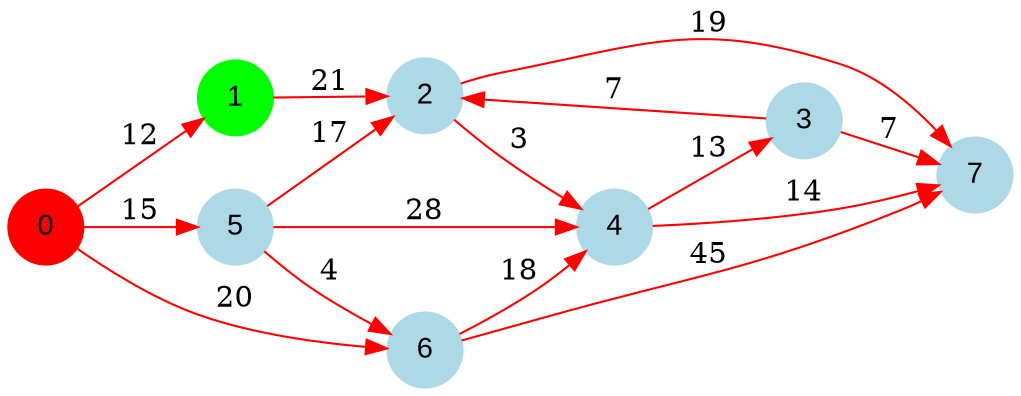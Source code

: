digraph graphe {
rankdir = LR;
edge [color=red];
0 [fontname="Arial", shape = circle, color=red, style=filled];
1 [fontname="Arial", shape = circle, color=green, style=filled];
2 [fontname="Arial", shape = circle, color=lightblue, style=filled];
3 [fontname="Arial", shape = circle, color=lightblue, style=filled];
4 [fontname="Arial", shape = circle, color=lightblue, style=filled];
5 [fontname="Arial", shape = circle, color=lightblue, style=filled];
6 [fontname="Arial", shape = circle, color=lightblue, style=filled];
7 [fontname="Arial", shape = circle, color=lightblue, style=filled];
	0  ->  1 [label = "12"];
	0  ->  5 [label = "15"];
	0  ->  6 [label = "20"];
	1  ->  2 [label = "21"];
	2  ->  4 [label = "3"];
	2  ->  7 [label = "19"];
	3  ->  2 [label = "7"];
	3  ->  7 [label = "7"];
	4  ->  3 [label = "13"];
	4  ->  7 [label = "14"];
	5  ->  2 [label = "17"];
	5  ->  4 [label = "28"];
	5  ->  6 [label = "4"];
	6  ->  4 [label = "18"];
	6  ->  7 [label = "45"];
}